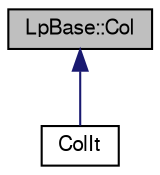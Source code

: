 digraph "LpBase::Col"
{
 // LATEX_PDF_SIZE
  edge [fontname="FreeSans",fontsize="10",labelfontname="FreeSans",labelfontsize="10"];
  node [fontname="FreeSans",fontsize="10",shape=record];
  Node0 [label="LpBase::Col",height=0.2,width=0.4,color="black", fillcolor="grey75", style="filled", fontcolor="black",tooltip="Refer to a column of the LP."];
  Node0 -> Node1 [dir="back",color="midnightblue",fontsize="10",style="solid",fontname="FreeSans"];
  Node1 [label="ColIt",height=0.2,width=0.4,color="black", fillcolor="white", style="filled",URL="$a03085.html",tooltip="Iterator for iterate over the columns of an LP problem."];
}
